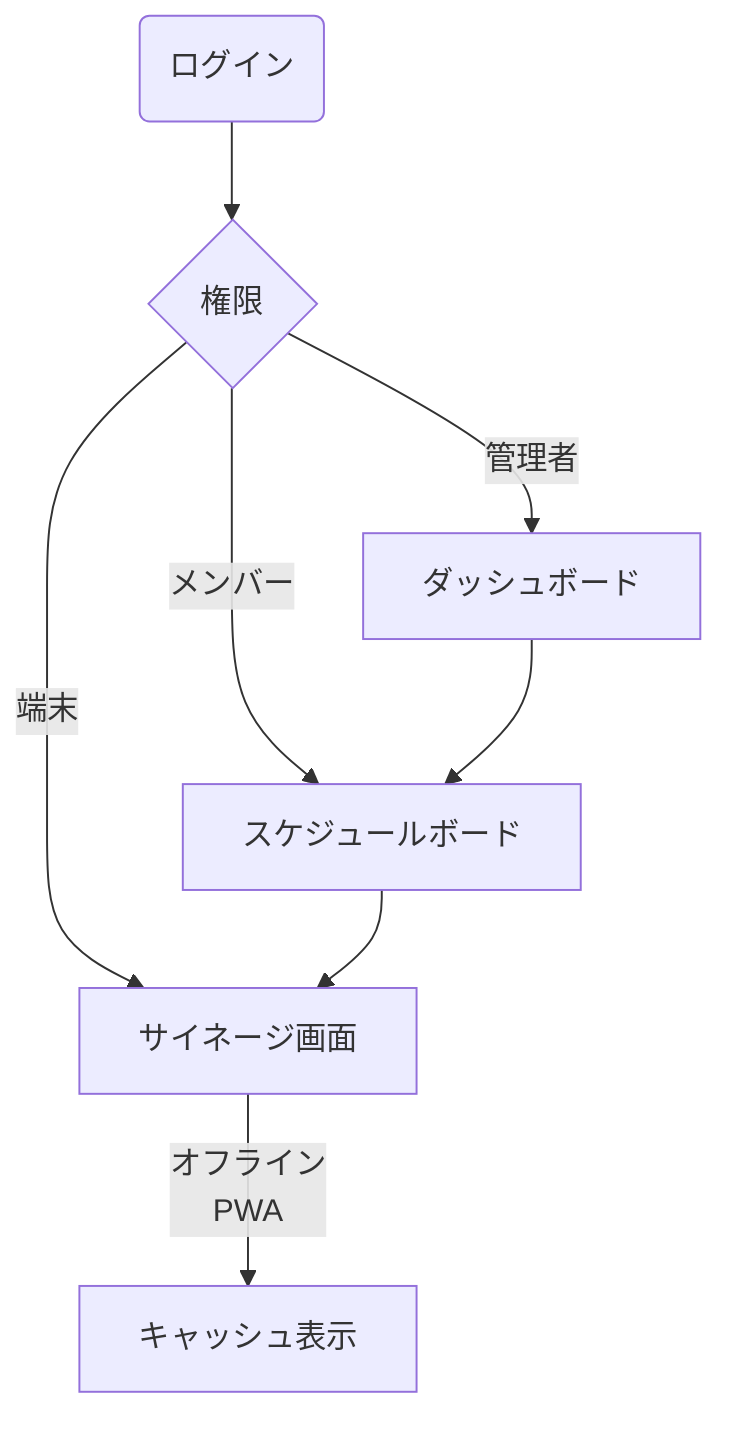 graph TD
  A(ログイン) --> B{権限}
  B -->|管理者| C[ダッシュボード]
  B -->|メンバー| D[スケジュールボード]
  B -->|端末| E[サイネージ画面]
  C --> D
  D --> E
  E -->|オフライン\nPWA| F[キャッシュ表示]